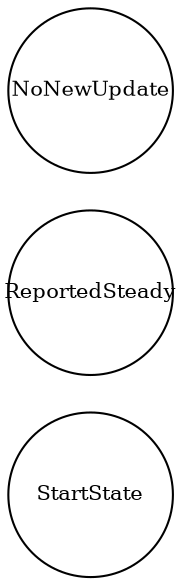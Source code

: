 # Render with: `dot -T png -o zincati-fsm.png zincati-fsm.dot`
# The `dot` program is included in Graphviz: https:

digraph finite_state_machine {
    rankdir=LR;
    node [shape=circle, fontsize=10, fixedsize=true, width=1.1]; 
    edge [fontsize=10, fixedsize=true]; 

    node [label="StartState"] StartState;#    node [lab!l="Initialized"] Initialized;
    node [label="ReportedSteady"] ReportedSteady;
    node [label="NoNewUpdate"] NoNewUpdate;
}

